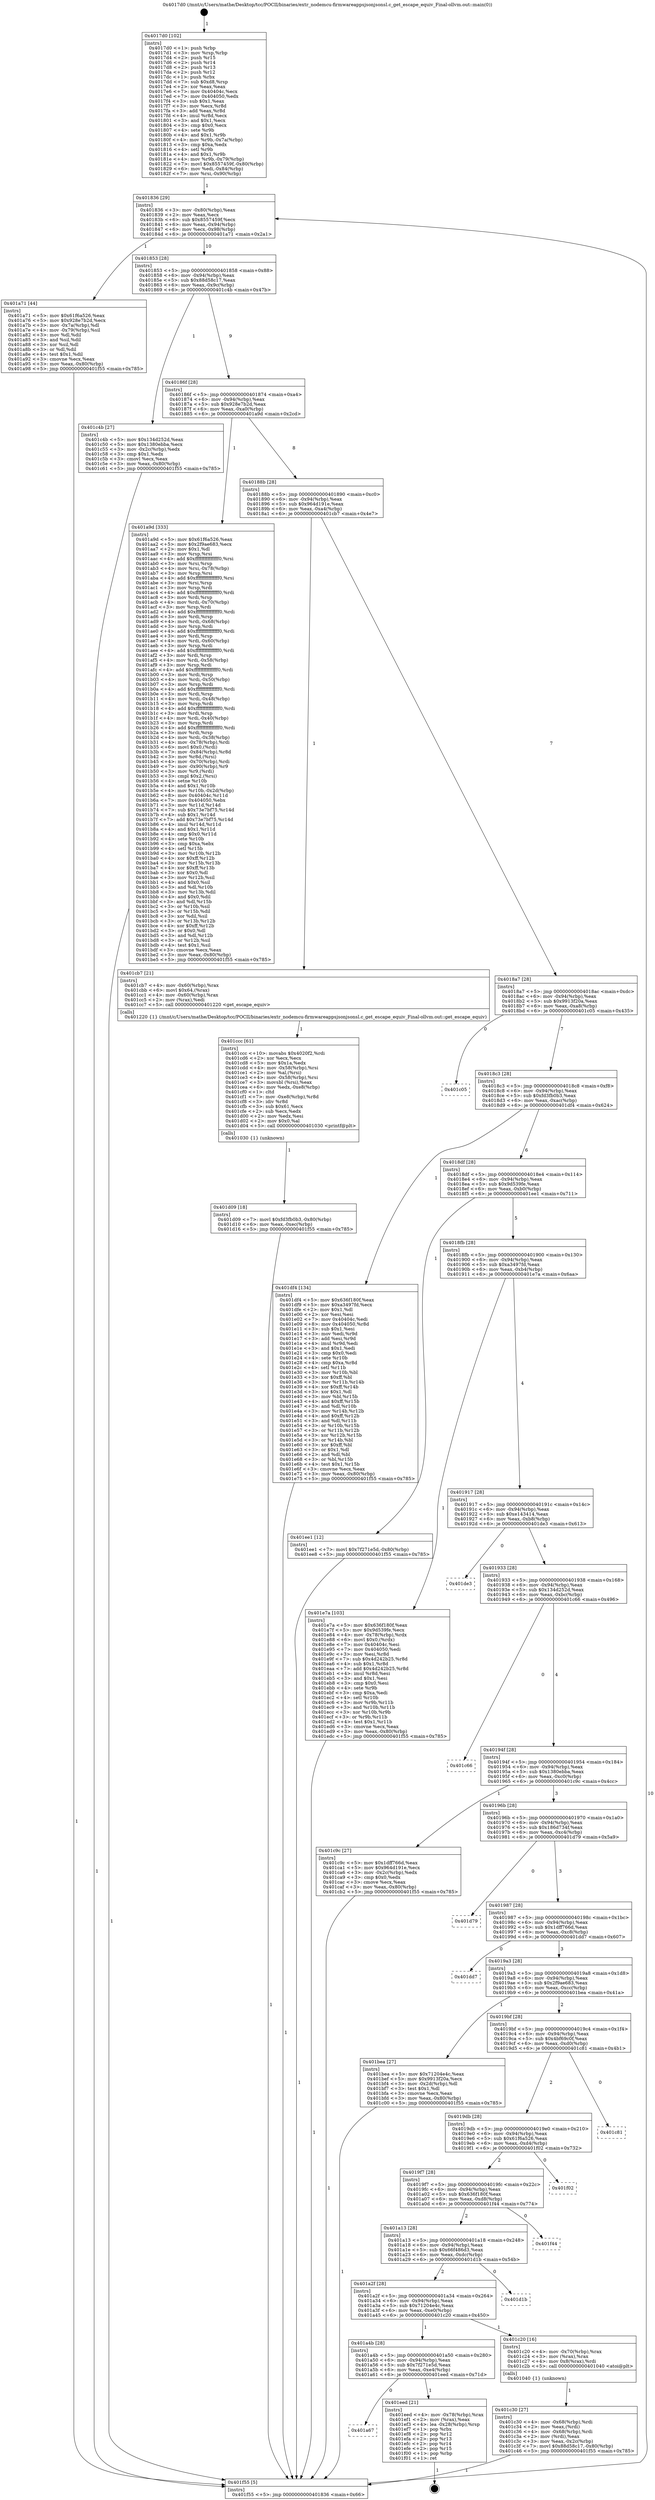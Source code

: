 digraph "0x4017d0" {
  label = "0x4017d0 (/mnt/c/Users/mathe/Desktop/tcc/POCII/binaries/extr_nodemcu-firmwareappsjsonjsonsl.c_get_escape_equiv_Final-ollvm.out::main(0))"
  labelloc = "t"
  node[shape=record]

  Entry [label="",width=0.3,height=0.3,shape=circle,fillcolor=black,style=filled]
  "0x401836" [label="{
     0x401836 [29]\l
     | [instrs]\l
     &nbsp;&nbsp;0x401836 \<+3\>: mov -0x80(%rbp),%eax\l
     &nbsp;&nbsp;0x401839 \<+2\>: mov %eax,%ecx\l
     &nbsp;&nbsp;0x40183b \<+6\>: sub $0x8557459f,%ecx\l
     &nbsp;&nbsp;0x401841 \<+6\>: mov %eax,-0x94(%rbp)\l
     &nbsp;&nbsp;0x401847 \<+6\>: mov %ecx,-0x98(%rbp)\l
     &nbsp;&nbsp;0x40184d \<+6\>: je 0000000000401a71 \<main+0x2a1\>\l
  }"]
  "0x401a71" [label="{
     0x401a71 [44]\l
     | [instrs]\l
     &nbsp;&nbsp;0x401a71 \<+5\>: mov $0x61f6a526,%eax\l
     &nbsp;&nbsp;0x401a76 \<+5\>: mov $0x928e7b2d,%ecx\l
     &nbsp;&nbsp;0x401a7b \<+3\>: mov -0x7a(%rbp),%dl\l
     &nbsp;&nbsp;0x401a7e \<+4\>: mov -0x79(%rbp),%sil\l
     &nbsp;&nbsp;0x401a82 \<+3\>: mov %dl,%dil\l
     &nbsp;&nbsp;0x401a85 \<+3\>: and %sil,%dil\l
     &nbsp;&nbsp;0x401a88 \<+3\>: xor %sil,%dl\l
     &nbsp;&nbsp;0x401a8b \<+3\>: or %dl,%dil\l
     &nbsp;&nbsp;0x401a8e \<+4\>: test $0x1,%dil\l
     &nbsp;&nbsp;0x401a92 \<+3\>: cmovne %ecx,%eax\l
     &nbsp;&nbsp;0x401a95 \<+3\>: mov %eax,-0x80(%rbp)\l
     &nbsp;&nbsp;0x401a98 \<+5\>: jmp 0000000000401f55 \<main+0x785\>\l
  }"]
  "0x401853" [label="{
     0x401853 [28]\l
     | [instrs]\l
     &nbsp;&nbsp;0x401853 \<+5\>: jmp 0000000000401858 \<main+0x88\>\l
     &nbsp;&nbsp;0x401858 \<+6\>: mov -0x94(%rbp),%eax\l
     &nbsp;&nbsp;0x40185e \<+5\>: sub $0x88d58c17,%eax\l
     &nbsp;&nbsp;0x401863 \<+6\>: mov %eax,-0x9c(%rbp)\l
     &nbsp;&nbsp;0x401869 \<+6\>: je 0000000000401c4b \<main+0x47b\>\l
  }"]
  "0x401f55" [label="{
     0x401f55 [5]\l
     | [instrs]\l
     &nbsp;&nbsp;0x401f55 \<+5\>: jmp 0000000000401836 \<main+0x66\>\l
  }"]
  "0x4017d0" [label="{
     0x4017d0 [102]\l
     | [instrs]\l
     &nbsp;&nbsp;0x4017d0 \<+1\>: push %rbp\l
     &nbsp;&nbsp;0x4017d1 \<+3\>: mov %rsp,%rbp\l
     &nbsp;&nbsp;0x4017d4 \<+2\>: push %r15\l
     &nbsp;&nbsp;0x4017d6 \<+2\>: push %r14\l
     &nbsp;&nbsp;0x4017d8 \<+2\>: push %r13\l
     &nbsp;&nbsp;0x4017da \<+2\>: push %r12\l
     &nbsp;&nbsp;0x4017dc \<+1\>: push %rbx\l
     &nbsp;&nbsp;0x4017dd \<+7\>: sub $0xd8,%rsp\l
     &nbsp;&nbsp;0x4017e4 \<+2\>: xor %eax,%eax\l
     &nbsp;&nbsp;0x4017e6 \<+7\>: mov 0x40404c,%ecx\l
     &nbsp;&nbsp;0x4017ed \<+7\>: mov 0x404050,%edx\l
     &nbsp;&nbsp;0x4017f4 \<+3\>: sub $0x1,%eax\l
     &nbsp;&nbsp;0x4017f7 \<+3\>: mov %ecx,%r8d\l
     &nbsp;&nbsp;0x4017fa \<+3\>: add %eax,%r8d\l
     &nbsp;&nbsp;0x4017fd \<+4\>: imul %r8d,%ecx\l
     &nbsp;&nbsp;0x401801 \<+3\>: and $0x1,%ecx\l
     &nbsp;&nbsp;0x401804 \<+3\>: cmp $0x0,%ecx\l
     &nbsp;&nbsp;0x401807 \<+4\>: sete %r9b\l
     &nbsp;&nbsp;0x40180b \<+4\>: and $0x1,%r9b\l
     &nbsp;&nbsp;0x40180f \<+4\>: mov %r9b,-0x7a(%rbp)\l
     &nbsp;&nbsp;0x401813 \<+3\>: cmp $0xa,%edx\l
     &nbsp;&nbsp;0x401816 \<+4\>: setl %r9b\l
     &nbsp;&nbsp;0x40181a \<+4\>: and $0x1,%r9b\l
     &nbsp;&nbsp;0x40181e \<+4\>: mov %r9b,-0x79(%rbp)\l
     &nbsp;&nbsp;0x401822 \<+7\>: movl $0x8557459f,-0x80(%rbp)\l
     &nbsp;&nbsp;0x401829 \<+6\>: mov %edi,-0x84(%rbp)\l
     &nbsp;&nbsp;0x40182f \<+7\>: mov %rsi,-0x90(%rbp)\l
  }"]
  Exit [label="",width=0.3,height=0.3,shape=circle,fillcolor=black,style=filled,peripheries=2]
  "0x401c4b" [label="{
     0x401c4b [27]\l
     | [instrs]\l
     &nbsp;&nbsp;0x401c4b \<+5\>: mov $0x134d252d,%eax\l
     &nbsp;&nbsp;0x401c50 \<+5\>: mov $0x1380ebba,%ecx\l
     &nbsp;&nbsp;0x401c55 \<+3\>: mov -0x2c(%rbp),%edx\l
     &nbsp;&nbsp;0x401c58 \<+3\>: cmp $0x1,%edx\l
     &nbsp;&nbsp;0x401c5b \<+3\>: cmovl %ecx,%eax\l
     &nbsp;&nbsp;0x401c5e \<+3\>: mov %eax,-0x80(%rbp)\l
     &nbsp;&nbsp;0x401c61 \<+5\>: jmp 0000000000401f55 \<main+0x785\>\l
  }"]
  "0x40186f" [label="{
     0x40186f [28]\l
     | [instrs]\l
     &nbsp;&nbsp;0x40186f \<+5\>: jmp 0000000000401874 \<main+0xa4\>\l
     &nbsp;&nbsp;0x401874 \<+6\>: mov -0x94(%rbp),%eax\l
     &nbsp;&nbsp;0x40187a \<+5\>: sub $0x928e7b2d,%eax\l
     &nbsp;&nbsp;0x40187f \<+6\>: mov %eax,-0xa0(%rbp)\l
     &nbsp;&nbsp;0x401885 \<+6\>: je 0000000000401a9d \<main+0x2cd\>\l
  }"]
  "0x401a67" [label="{
     0x401a67\l
  }", style=dashed]
  "0x401a9d" [label="{
     0x401a9d [333]\l
     | [instrs]\l
     &nbsp;&nbsp;0x401a9d \<+5\>: mov $0x61f6a526,%eax\l
     &nbsp;&nbsp;0x401aa2 \<+5\>: mov $0x2f9ae683,%ecx\l
     &nbsp;&nbsp;0x401aa7 \<+2\>: mov $0x1,%dl\l
     &nbsp;&nbsp;0x401aa9 \<+3\>: mov %rsp,%rsi\l
     &nbsp;&nbsp;0x401aac \<+4\>: add $0xfffffffffffffff0,%rsi\l
     &nbsp;&nbsp;0x401ab0 \<+3\>: mov %rsi,%rsp\l
     &nbsp;&nbsp;0x401ab3 \<+4\>: mov %rsi,-0x78(%rbp)\l
     &nbsp;&nbsp;0x401ab7 \<+3\>: mov %rsp,%rsi\l
     &nbsp;&nbsp;0x401aba \<+4\>: add $0xfffffffffffffff0,%rsi\l
     &nbsp;&nbsp;0x401abe \<+3\>: mov %rsi,%rsp\l
     &nbsp;&nbsp;0x401ac1 \<+3\>: mov %rsp,%rdi\l
     &nbsp;&nbsp;0x401ac4 \<+4\>: add $0xfffffffffffffff0,%rdi\l
     &nbsp;&nbsp;0x401ac8 \<+3\>: mov %rdi,%rsp\l
     &nbsp;&nbsp;0x401acb \<+4\>: mov %rdi,-0x70(%rbp)\l
     &nbsp;&nbsp;0x401acf \<+3\>: mov %rsp,%rdi\l
     &nbsp;&nbsp;0x401ad2 \<+4\>: add $0xfffffffffffffff0,%rdi\l
     &nbsp;&nbsp;0x401ad6 \<+3\>: mov %rdi,%rsp\l
     &nbsp;&nbsp;0x401ad9 \<+4\>: mov %rdi,-0x68(%rbp)\l
     &nbsp;&nbsp;0x401add \<+3\>: mov %rsp,%rdi\l
     &nbsp;&nbsp;0x401ae0 \<+4\>: add $0xfffffffffffffff0,%rdi\l
     &nbsp;&nbsp;0x401ae4 \<+3\>: mov %rdi,%rsp\l
     &nbsp;&nbsp;0x401ae7 \<+4\>: mov %rdi,-0x60(%rbp)\l
     &nbsp;&nbsp;0x401aeb \<+3\>: mov %rsp,%rdi\l
     &nbsp;&nbsp;0x401aee \<+4\>: add $0xfffffffffffffff0,%rdi\l
     &nbsp;&nbsp;0x401af2 \<+3\>: mov %rdi,%rsp\l
     &nbsp;&nbsp;0x401af5 \<+4\>: mov %rdi,-0x58(%rbp)\l
     &nbsp;&nbsp;0x401af9 \<+3\>: mov %rsp,%rdi\l
     &nbsp;&nbsp;0x401afc \<+4\>: add $0xfffffffffffffff0,%rdi\l
     &nbsp;&nbsp;0x401b00 \<+3\>: mov %rdi,%rsp\l
     &nbsp;&nbsp;0x401b03 \<+4\>: mov %rdi,-0x50(%rbp)\l
     &nbsp;&nbsp;0x401b07 \<+3\>: mov %rsp,%rdi\l
     &nbsp;&nbsp;0x401b0a \<+4\>: add $0xfffffffffffffff0,%rdi\l
     &nbsp;&nbsp;0x401b0e \<+3\>: mov %rdi,%rsp\l
     &nbsp;&nbsp;0x401b11 \<+4\>: mov %rdi,-0x48(%rbp)\l
     &nbsp;&nbsp;0x401b15 \<+3\>: mov %rsp,%rdi\l
     &nbsp;&nbsp;0x401b18 \<+4\>: add $0xfffffffffffffff0,%rdi\l
     &nbsp;&nbsp;0x401b1c \<+3\>: mov %rdi,%rsp\l
     &nbsp;&nbsp;0x401b1f \<+4\>: mov %rdi,-0x40(%rbp)\l
     &nbsp;&nbsp;0x401b23 \<+3\>: mov %rsp,%rdi\l
     &nbsp;&nbsp;0x401b26 \<+4\>: add $0xfffffffffffffff0,%rdi\l
     &nbsp;&nbsp;0x401b2a \<+3\>: mov %rdi,%rsp\l
     &nbsp;&nbsp;0x401b2d \<+4\>: mov %rdi,-0x38(%rbp)\l
     &nbsp;&nbsp;0x401b31 \<+4\>: mov -0x78(%rbp),%rdi\l
     &nbsp;&nbsp;0x401b35 \<+6\>: movl $0x0,(%rdi)\l
     &nbsp;&nbsp;0x401b3b \<+7\>: mov -0x84(%rbp),%r8d\l
     &nbsp;&nbsp;0x401b42 \<+3\>: mov %r8d,(%rsi)\l
     &nbsp;&nbsp;0x401b45 \<+4\>: mov -0x70(%rbp),%rdi\l
     &nbsp;&nbsp;0x401b49 \<+7\>: mov -0x90(%rbp),%r9\l
     &nbsp;&nbsp;0x401b50 \<+3\>: mov %r9,(%rdi)\l
     &nbsp;&nbsp;0x401b53 \<+3\>: cmpl $0x2,(%rsi)\l
     &nbsp;&nbsp;0x401b56 \<+4\>: setne %r10b\l
     &nbsp;&nbsp;0x401b5a \<+4\>: and $0x1,%r10b\l
     &nbsp;&nbsp;0x401b5e \<+4\>: mov %r10b,-0x2d(%rbp)\l
     &nbsp;&nbsp;0x401b62 \<+8\>: mov 0x40404c,%r11d\l
     &nbsp;&nbsp;0x401b6a \<+7\>: mov 0x404050,%ebx\l
     &nbsp;&nbsp;0x401b71 \<+3\>: mov %r11d,%r14d\l
     &nbsp;&nbsp;0x401b74 \<+7\>: sub $0x73e7bf75,%r14d\l
     &nbsp;&nbsp;0x401b7b \<+4\>: sub $0x1,%r14d\l
     &nbsp;&nbsp;0x401b7f \<+7\>: add $0x73e7bf75,%r14d\l
     &nbsp;&nbsp;0x401b86 \<+4\>: imul %r14d,%r11d\l
     &nbsp;&nbsp;0x401b8a \<+4\>: and $0x1,%r11d\l
     &nbsp;&nbsp;0x401b8e \<+4\>: cmp $0x0,%r11d\l
     &nbsp;&nbsp;0x401b92 \<+4\>: sete %r10b\l
     &nbsp;&nbsp;0x401b96 \<+3\>: cmp $0xa,%ebx\l
     &nbsp;&nbsp;0x401b99 \<+4\>: setl %r15b\l
     &nbsp;&nbsp;0x401b9d \<+3\>: mov %r10b,%r12b\l
     &nbsp;&nbsp;0x401ba0 \<+4\>: xor $0xff,%r12b\l
     &nbsp;&nbsp;0x401ba4 \<+3\>: mov %r15b,%r13b\l
     &nbsp;&nbsp;0x401ba7 \<+4\>: xor $0xff,%r13b\l
     &nbsp;&nbsp;0x401bab \<+3\>: xor $0x0,%dl\l
     &nbsp;&nbsp;0x401bae \<+3\>: mov %r12b,%sil\l
     &nbsp;&nbsp;0x401bb1 \<+4\>: and $0x0,%sil\l
     &nbsp;&nbsp;0x401bb5 \<+3\>: and %dl,%r10b\l
     &nbsp;&nbsp;0x401bb8 \<+3\>: mov %r13b,%dil\l
     &nbsp;&nbsp;0x401bbb \<+4\>: and $0x0,%dil\l
     &nbsp;&nbsp;0x401bbf \<+3\>: and %dl,%r15b\l
     &nbsp;&nbsp;0x401bc2 \<+3\>: or %r10b,%sil\l
     &nbsp;&nbsp;0x401bc5 \<+3\>: or %r15b,%dil\l
     &nbsp;&nbsp;0x401bc8 \<+3\>: xor %dil,%sil\l
     &nbsp;&nbsp;0x401bcb \<+3\>: or %r13b,%r12b\l
     &nbsp;&nbsp;0x401bce \<+4\>: xor $0xff,%r12b\l
     &nbsp;&nbsp;0x401bd2 \<+3\>: or $0x0,%dl\l
     &nbsp;&nbsp;0x401bd5 \<+3\>: and %dl,%r12b\l
     &nbsp;&nbsp;0x401bd8 \<+3\>: or %r12b,%sil\l
     &nbsp;&nbsp;0x401bdb \<+4\>: test $0x1,%sil\l
     &nbsp;&nbsp;0x401bdf \<+3\>: cmovne %ecx,%eax\l
     &nbsp;&nbsp;0x401be2 \<+3\>: mov %eax,-0x80(%rbp)\l
     &nbsp;&nbsp;0x401be5 \<+5\>: jmp 0000000000401f55 \<main+0x785\>\l
  }"]
  "0x40188b" [label="{
     0x40188b [28]\l
     | [instrs]\l
     &nbsp;&nbsp;0x40188b \<+5\>: jmp 0000000000401890 \<main+0xc0\>\l
     &nbsp;&nbsp;0x401890 \<+6\>: mov -0x94(%rbp),%eax\l
     &nbsp;&nbsp;0x401896 \<+5\>: sub $0x964d191e,%eax\l
     &nbsp;&nbsp;0x40189b \<+6\>: mov %eax,-0xa4(%rbp)\l
     &nbsp;&nbsp;0x4018a1 \<+6\>: je 0000000000401cb7 \<main+0x4e7\>\l
  }"]
  "0x401eed" [label="{
     0x401eed [21]\l
     | [instrs]\l
     &nbsp;&nbsp;0x401eed \<+4\>: mov -0x78(%rbp),%rax\l
     &nbsp;&nbsp;0x401ef1 \<+2\>: mov (%rax),%eax\l
     &nbsp;&nbsp;0x401ef3 \<+4\>: lea -0x28(%rbp),%rsp\l
     &nbsp;&nbsp;0x401ef7 \<+1\>: pop %rbx\l
     &nbsp;&nbsp;0x401ef8 \<+2\>: pop %r12\l
     &nbsp;&nbsp;0x401efa \<+2\>: pop %r13\l
     &nbsp;&nbsp;0x401efc \<+2\>: pop %r14\l
     &nbsp;&nbsp;0x401efe \<+2\>: pop %r15\l
     &nbsp;&nbsp;0x401f00 \<+1\>: pop %rbp\l
     &nbsp;&nbsp;0x401f01 \<+1\>: ret\l
  }"]
  "0x401d09" [label="{
     0x401d09 [18]\l
     | [instrs]\l
     &nbsp;&nbsp;0x401d09 \<+7\>: movl $0xfd3fb0b3,-0x80(%rbp)\l
     &nbsp;&nbsp;0x401d10 \<+6\>: mov %eax,-0xec(%rbp)\l
     &nbsp;&nbsp;0x401d16 \<+5\>: jmp 0000000000401f55 \<main+0x785\>\l
  }"]
  "0x401cb7" [label="{
     0x401cb7 [21]\l
     | [instrs]\l
     &nbsp;&nbsp;0x401cb7 \<+4\>: mov -0x60(%rbp),%rax\l
     &nbsp;&nbsp;0x401cbb \<+6\>: movl $0x64,(%rax)\l
     &nbsp;&nbsp;0x401cc1 \<+4\>: mov -0x60(%rbp),%rax\l
     &nbsp;&nbsp;0x401cc5 \<+2\>: mov (%rax),%edi\l
     &nbsp;&nbsp;0x401cc7 \<+5\>: call 0000000000401220 \<get_escape_equiv\>\l
     | [calls]\l
     &nbsp;&nbsp;0x401220 \{1\} (/mnt/c/Users/mathe/Desktop/tcc/POCII/binaries/extr_nodemcu-firmwareappsjsonjsonsl.c_get_escape_equiv_Final-ollvm.out::get_escape_equiv)\l
  }"]
  "0x4018a7" [label="{
     0x4018a7 [28]\l
     | [instrs]\l
     &nbsp;&nbsp;0x4018a7 \<+5\>: jmp 00000000004018ac \<main+0xdc\>\l
     &nbsp;&nbsp;0x4018ac \<+6\>: mov -0x94(%rbp),%eax\l
     &nbsp;&nbsp;0x4018b2 \<+5\>: sub $0x9913f20a,%eax\l
     &nbsp;&nbsp;0x4018b7 \<+6\>: mov %eax,-0xa8(%rbp)\l
     &nbsp;&nbsp;0x4018bd \<+6\>: je 0000000000401c05 \<main+0x435\>\l
  }"]
  "0x401ccc" [label="{
     0x401ccc [61]\l
     | [instrs]\l
     &nbsp;&nbsp;0x401ccc \<+10\>: movabs $0x4020f2,%rdi\l
     &nbsp;&nbsp;0x401cd6 \<+2\>: xor %ecx,%ecx\l
     &nbsp;&nbsp;0x401cd8 \<+5\>: mov $0x1a,%edx\l
     &nbsp;&nbsp;0x401cdd \<+4\>: mov -0x58(%rbp),%rsi\l
     &nbsp;&nbsp;0x401ce1 \<+2\>: mov %al,(%rsi)\l
     &nbsp;&nbsp;0x401ce3 \<+4\>: mov -0x58(%rbp),%rsi\l
     &nbsp;&nbsp;0x401ce7 \<+3\>: movsbl (%rsi),%eax\l
     &nbsp;&nbsp;0x401cea \<+6\>: mov %edx,-0xe8(%rbp)\l
     &nbsp;&nbsp;0x401cf0 \<+1\>: cltd\l
     &nbsp;&nbsp;0x401cf1 \<+7\>: mov -0xe8(%rbp),%r8d\l
     &nbsp;&nbsp;0x401cf8 \<+3\>: idiv %r8d\l
     &nbsp;&nbsp;0x401cfb \<+3\>: sub $0x61,%ecx\l
     &nbsp;&nbsp;0x401cfe \<+2\>: sub %ecx,%edx\l
     &nbsp;&nbsp;0x401d00 \<+2\>: mov %edx,%esi\l
     &nbsp;&nbsp;0x401d02 \<+2\>: mov $0x0,%al\l
     &nbsp;&nbsp;0x401d04 \<+5\>: call 0000000000401030 \<printf@plt\>\l
     | [calls]\l
     &nbsp;&nbsp;0x401030 \{1\} (unknown)\l
  }"]
  "0x401c05" [label="{
     0x401c05\l
  }", style=dashed]
  "0x4018c3" [label="{
     0x4018c3 [28]\l
     | [instrs]\l
     &nbsp;&nbsp;0x4018c3 \<+5\>: jmp 00000000004018c8 \<main+0xf8\>\l
     &nbsp;&nbsp;0x4018c8 \<+6\>: mov -0x94(%rbp),%eax\l
     &nbsp;&nbsp;0x4018ce \<+5\>: sub $0xfd3fb0b3,%eax\l
     &nbsp;&nbsp;0x4018d3 \<+6\>: mov %eax,-0xac(%rbp)\l
     &nbsp;&nbsp;0x4018d9 \<+6\>: je 0000000000401df4 \<main+0x624\>\l
  }"]
  "0x401c30" [label="{
     0x401c30 [27]\l
     | [instrs]\l
     &nbsp;&nbsp;0x401c30 \<+4\>: mov -0x68(%rbp),%rdi\l
     &nbsp;&nbsp;0x401c34 \<+2\>: mov %eax,(%rdi)\l
     &nbsp;&nbsp;0x401c36 \<+4\>: mov -0x68(%rbp),%rdi\l
     &nbsp;&nbsp;0x401c3a \<+2\>: mov (%rdi),%eax\l
     &nbsp;&nbsp;0x401c3c \<+3\>: mov %eax,-0x2c(%rbp)\l
     &nbsp;&nbsp;0x401c3f \<+7\>: movl $0x88d58c17,-0x80(%rbp)\l
     &nbsp;&nbsp;0x401c46 \<+5\>: jmp 0000000000401f55 \<main+0x785\>\l
  }"]
  "0x401df4" [label="{
     0x401df4 [134]\l
     | [instrs]\l
     &nbsp;&nbsp;0x401df4 \<+5\>: mov $0x636f180f,%eax\l
     &nbsp;&nbsp;0x401df9 \<+5\>: mov $0xa3497fd,%ecx\l
     &nbsp;&nbsp;0x401dfe \<+2\>: mov $0x1,%dl\l
     &nbsp;&nbsp;0x401e00 \<+2\>: xor %esi,%esi\l
     &nbsp;&nbsp;0x401e02 \<+7\>: mov 0x40404c,%edi\l
     &nbsp;&nbsp;0x401e09 \<+8\>: mov 0x404050,%r8d\l
     &nbsp;&nbsp;0x401e11 \<+3\>: sub $0x1,%esi\l
     &nbsp;&nbsp;0x401e14 \<+3\>: mov %edi,%r9d\l
     &nbsp;&nbsp;0x401e17 \<+3\>: add %esi,%r9d\l
     &nbsp;&nbsp;0x401e1a \<+4\>: imul %r9d,%edi\l
     &nbsp;&nbsp;0x401e1e \<+3\>: and $0x1,%edi\l
     &nbsp;&nbsp;0x401e21 \<+3\>: cmp $0x0,%edi\l
     &nbsp;&nbsp;0x401e24 \<+4\>: sete %r10b\l
     &nbsp;&nbsp;0x401e28 \<+4\>: cmp $0xa,%r8d\l
     &nbsp;&nbsp;0x401e2c \<+4\>: setl %r11b\l
     &nbsp;&nbsp;0x401e30 \<+3\>: mov %r10b,%bl\l
     &nbsp;&nbsp;0x401e33 \<+3\>: xor $0xff,%bl\l
     &nbsp;&nbsp;0x401e36 \<+3\>: mov %r11b,%r14b\l
     &nbsp;&nbsp;0x401e39 \<+4\>: xor $0xff,%r14b\l
     &nbsp;&nbsp;0x401e3d \<+3\>: xor $0x1,%dl\l
     &nbsp;&nbsp;0x401e40 \<+3\>: mov %bl,%r15b\l
     &nbsp;&nbsp;0x401e43 \<+4\>: and $0xff,%r15b\l
     &nbsp;&nbsp;0x401e47 \<+3\>: and %dl,%r10b\l
     &nbsp;&nbsp;0x401e4a \<+3\>: mov %r14b,%r12b\l
     &nbsp;&nbsp;0x401e4d \<+4\>: and $0xff,%r12b\l
     &nbsp;&nbsp;0x401e51 \<+3\>: and %dl,%r11b\l
     &nbsp;&nbsp;0x401e54 \<+3\>: or %r10b,%r15b\l
     &nbsp;&nbsp;0x401e57 \<+3\>: or %r11b,%r12b\l
     &nbsp;&nbsp;0x401e5a \<+3\>: xor %r12b,%r15b\l
     &nbsp;&nbsp;0x401e5d \<+3\>: or %r14b,%bl\l
     &nbsp;&nbsp;0x401e60 \<+3\>: xor $0xff,%bl\l
     &nbsp;&nbsp;0x401e63 \<+3\>: or $0x1,%dl\l
     &nbsp;&nbsp;0x401e66 \<+2\>: and %dl,%bl\l
     &nbsp;&nbsp;0x401e68 \<+3\>: or %bl,%r15b\l
     &nbsp;&nbsp;0x401e6b \<+4\>: test $0x1,%r15b\l
     &nbsp;&nbsp;0x401e6f \<+3\>: cmovne %ecx,%eax\l
     &nbsp;&nbsp;0x401e72 \<+3\>: mov %eax,-0x80(%rbp)\l
     &nbsp;&nbsp;0x401e75 \<+5\>: jmp 0000000000401f55 \<main+0x785\>\l
  }"]
  "0x4018df" [label="{
     0x4018df [28]\l
     | [instrs]\l
     &nbsp;&nbsp;0x4018df \<+5\>: jmp 00000000004018e4 \<main+0x114\>\l
     &nbsp;&nbsp;0x4018e4 \<+6\>: mov -0x94(%rbp),%eax\l
     &nbsp;&nbsp;0x4018ea \<+5\>: sub $0x9d539fe,%eax\l
     &nbsp;&nbsp;0x4018ef \<+6\>: mov %eax,-0xb0(%rbp)\l
     &nbsp;&nbsp;0x4018f5 \<+6\>: je 0000000000401ee1 \<main+0x711\>\l
  }"]
  "0x401a4b" [label="{
     0x401a4b [28]\l
     | [instrs]\l
     &nbsp;&nbsp;0x401a4b \<+5\>: jmp 0000000000401a50 \<main+0x280\>\l
     &nbsp;&nbsp;0x401a50 \<+6\>: mov -0x94(%rbp),%eax\l
     &nbsp;&nbsp;0x401a56 \<+5\>: sub $0x7f271e5d,%eax\l
     &nbsp;&nbsp;0x401a5b \<+6\>: mov %eax,-0xe4(%rbp)\l
     &nbsp;&nbsp;0x401a61 \<+6\>: je 0000000000401eed \<main+0x71d\>\l
  }"]
  "0x401ee1" [label="{
     0x401ee1 [12]\l
     | [instrs]\l
     &nbsp;&nbsp;0x401ee1 \<+7\>: movl $0x7f271e5d,-0x80(%rbp)\l
     &nbsp;&nbsp;0x401ee8 \<+5\>: jmp 0000000000401f55 \<main+0x785\>\l
  }"]
  "0x4018fb" [label="{
     0x4018fb [28]\l
     | [instrs]\l
     &nbsp;&nbsp;0x4018fb \<+5\>: jmp 0000000000401900 \<main+0x130\>\l
     &nbsp;&nbsp;0x401900 \<+6\>: mov -0x94(%rbp),%eax\l
     &nbsp;&nbsp;0x401906 \<+5\>: sub $0xa3497fd,%eax\l
     &nbsp;&nbsp;0x40190b \<+6\>: mov %eax,-0xb4(%rbp)\l
     &nbsp;&nbsp;0x401911 \<+6\>: je 0000000000401e7a \<main+0x6aa\>\l
  }"]
  "0x401c20" [label="{
     0x401c20 [16]\l
     | [instrs]\l
     &nbsp;&nbsp;0x401c20 \<+4\>: mov -0x70(%rbp),%rax\l
     &nbsp;&nbsp;0x401c24 \<+3\>: mov (%rax),%rax\l
     &nbsp;&nbsp;0x401c27 \<+4\>: mov 0x8(%rax),%rdi\l
     &nbsp;&nbsp;0x401c2b \<+5\>: call 0000000000401040 \<atoi@plt\>\l
     | [calls]\l
     &nbsp;&nbsp;0x401040 \{1\} (unknown)\l
  }"]
  "0x401e7a" [label="{
     0x401e7a [103]\l
     | [instrs]\l
     &nbsp;&nbsp;0x401e7a \<+5\>: mov $0x636f180f,%eax\l
     &nbsp;&nbsp;0x401e7f \<+5\>: mov $0x9d539fe,%ecx\l
     &nbsp;&nbsp;0x401e84 \<+4\>: mov -0x78(%rbp),%rdx\l
     &nbsp;&nbsp;0x401e88 \<+6\>: movl $0x0,(%rdx)\l
     &nbsp;&nbsp;0x401e8e \<+7\>: mov 0x40404c,%esi\l
     &nbsp;&nbsp;0x401e95 \<+7\>: mov 0x404050,%edi\l
     &nbsp;&nbsp;0x401e9c \<+3\>: mov %esi,%r8d\l
     &nbsp;&nbsp;0x401e9f \<+7\>: sub $0x4d242b25,%r8d\l
     &nbsp;&nbsp;0x401ea6 \<+4\>: sub $0x1,%r8d\l
     &nbsp;&nbsp;0x401eaa \<+7\>: add $0x4d242b25,%r8d\l
     &nbsp;&nbsp;0x401eb1 \<+4\>: imul %r8d,%esi\l
     &nbsp;&nbsp;0x401eb5 \<+3\>: and $0x1,%esi\l
     &nbsp;&nbsp;0x401eb8 \<+3\>: cmp $0x0,%esi\l
     &nbsp;&nbsp;0x401ebb \<+4\>: sete %r9b\l
     &nbsp;&nbsp;0x401ebf \<+3\>: cmp $0xa,%edi\l
     &nbsp;&nbsp;0x401ec2 \<+4\>: setl %r10b\l
     &nbsp;&nbsp;0x401ec6 \<+3\>: mov %r9b,%r11b\l
     &nbsp;&nbsp;0x401ec9 \<+3\>: and %r10b,%r11b\l
     &nbsp;&nbsp;0x401ecc \<+3\>: xor %r10b,%r9b\l
     &nbsp;&nbsp;0x401ecf \<+3\>: or %r9b,%r11b\l
     &nbsp;&nbsp;0x401ed2 \<+4\>: test $0x1,%r11b\l
     &nbsp;&nbsp;0x401ed6 \<+3\>: cmovne %ecx,%eax\l
     &nbsp;&nbsp;0x401ed9 \<+3\>: mov %eax,-0x80(%rbp)\l
     &nbsp;&nbsp;0x401edc \<+5\>: jmp 0000000000401f55 \<main+0x785\>\l
  }"]
  "0x401917" [label="{
     0x401917 [28]\l
     | [instrs]\l
     &nbsp;&nbsp;0x401917 \<+5\>: jmp 000000000040191c \<main+0x14c\>\l
     &nbsp;&nbsp;0x40191c \<+6\>: mov -0x94(%rbp),%eax\l
     &nbsp;&nbsp;0x401922 \<+5\>: sub $0xe143414,%eax\l
     &nbsp;&nbsp;0x401927 \<+6\>: mov %eax,-0xb8(%rbp)\l
     &nbsp;&nbsp;0x40192d \<+6\>: je 0000000000401de3 \<main+0x613\>\l
  }"]
  "0x401a2f" [label="{
     0x401a2f [28]\l
     | [instrs]\l
     &nbsp;&nbsp;0x401a2f \<+5\>: jmp 0000000000401a34 \<main+0x264\>\l
     &nbsp;&nbsp;0x401a34 \<+6\>: mov -0x94(%rbp),%eax\l
     &nbsp;&nbsp;0x401a3a \<+5\>: sub $0x71204e4c,%eax\l
     &nbsp;&nbsp;0x401a3f \<+6\>: mov %eax,-0xe0(%rbp)\l
     &nbsp;&nbsp;0x401a45 \<+6\>: je 0000000000401c20 \<main+0x450\>\l
  }"]
  "0x401de3" [label="{
     0x401de3\l
  }", style=dashed]
  "0x401933" [label="{
     0x401933 [28]\l
     | [instrs]\l
     &nbsp;&nbsp;0x401933 \<+5\>: jmp 0000000000401938 \<main+0x168\>\l
     &nbsp;&nbsp;0x401938 \<+6\>: mov -0x94(%rbp),%eax\l
     &nbsp;&nbsp;0x40193e \<+5\>: sub $0x134d252d,%eax\l
     &nbsp;&nbsp;0x401943 \<+6\>: mov %eax,-0xbc(%rbp)\l
     &nbsp;&nbsp;0x401949 \<+6\>: je 0000000000401c66 \<main+0x496\>\l
  }"]
  "0x401d1b" [label="{
     0x401d1b\l
  }", style=dashed]
  "0x401c66" [label="{
     0x401c66\l
  }", style=dashed]
  "0x40194f" [label="{
     0x40194f [28]\l
     | [instrs]\l
     &nbsp;&nbsp;0x40194f \<+5\>: jmp 0000000000401954 \<main+0x184\>\l
     &nbsp;&nbsp;0x401954 \<+6\>: mov -0x94(%rbp),%eax\l
     &nbsp;&nbsp;0x40195a \<+5\>: sub $0x1380ebba,%eax\l
     &nbsp;&nbsp;0x40195f \<+6\>: mov %eax,-0xc0(%rbp)\l
     &nbsp;&nbsp;0x401965 \<+6\>: je 0000000000401c9c \<main+0x4cc\>\l
  }"]
  "0x401a13" [label="{
     0x401a13 [28]\l
     | [instrs]\l
     &nbsp;&nbsp;0x401a13 \<+5\>: jmp 0000000000401a18 \<main+0x248\>\l
     &nbsp;&nbsp;0x401a18 \<+6\>: mov -0x94(%rbp),%eax\l
     &nbsp;&nbsp;0x401a1e \<+5\>: sub $0x66f486d3,%eax\l
     &nbsp;&nbsp;0x401a23 \<+6\>: mov %eax,-0xdc(%rbp)\l
     &nbsp;&nbsp;0x401a29 \<+6\>: je 0000000000401d1b \<main+0x54b\>\l
  }"]
  "0x401c9c" [label="{
     0x401c9c [27]\l
     | [instrs]\l
     &nbsp;&nbsp;0x401c9c \<+5\>: mov $0x1dff766d,%eax\l
     &nbsp;&nbsp;0x401ca1 \<+5\>: mov $0x964d191e,%ecx\l
     &nbsp;&nbsp;0x401ca6 \<+3\>: mov -0x2c(%rbp),%edx\l
     &nbsp;&nbsp;0x401ca9 \<+3\>: cmp $0x0,%edx\l
     &nbsp;&nbsp;0x401cac \<+3\>: cmove %ecx,%eax\l
     &nbsp;&nbsp;0x401caf \<+3\>: mov %eax,-0x80(%rbp)\l
     &nbsp;&nbsp;0x401cb2 \<+5\>: jmp 0000000000401f55 \<main+0x785\>\l
  }"]
  "0x40196b" [label="{
     0x40196b [28]\l
     | [instrs]\l
     &nbsp;&nbsp;0x40196b \<+5\>: jmp 0000000000401970 \<main+0x1a0\>\l
     &nbsp;&nbsp;0x401970 \<+6\>: mov -0x94(%rbp),%eax\l
     &nbsp;&nbsp;0x401976 \<+5\>: sub $0x186d734f,%eax\l
     &nbsp;&nbsp;0x40197b \<+6\>: mov %eax,-0xc4(%rbp)\l
     &nbsp;&nbsp;0x401981 \<+6\>: je 0000000000401d79 \<main+0x5a9\>\l
  }"]
  "0x401f44" [label="{
     0x401f44\l
  }", style=dashed]
  "0x401d79" [label="{
     0x401d79\l
  }", style=dashed]
  "0x401987" [label="{
     0x401987 [28]\l
     | [instrs]\l
     &nbsp;&nbsp;0x401987 \<+5\>: jmp 000000000040198c \<main+0x1bc\>\l
     &nbsp;&nbsp;0x40198c \<+6\>: mov -0x94(%rbp),%eax\l
     &nbsp;&nbsp;0x401992 \<+5\>: sub $0x1dff766d,%eax\l
     &nbsp;&nbsp;0x401997 \<+6\>: mov %eax,-0xc8(%rbp)\l
     &nbsp;&nbsp;0x40199d \<+6\>: je 0000000000401dd7 \<main+0x607\>\l
  }"]
  "0x4019f7" [label="{
     0x4019f7 [28]\l
     | [instrs]\l
     &nbsp;&nbsp;0x4019f7 \<+5\>: jmp 00000000004019fc \<main+0x22c\>\l
     &nbsp;&nbsp;0x4019fc \<+6\>: mov -0x94(%rbp),%eax\l
     &nbsp;&nbsp;0x401a02 \<+5\>: sub $0x636f180f,%eax\l
     &nbsp;&nbsp;0x401a07 \<+6\>: mov %eax,-0xd8(%rbp)\l
     &nbsp;&nbsp;0x401a0d \<+6\>: je 0000000000401f44 \<main+0x774\>\l
  }"]
  "0x401dd7" [label="{
     0x401dd7\l
  }", style=dashed]
  "0x4019a3" [label="{
     0x4019a3 [28]\l
     | [instrs]\l
     &nbsp;&nbsp;0x4019a3 \<+5\>: jmp 00000000004019a8 \<main+0x1d8\>\l
     &nbsp;&nbsp;0x4019a8 \<+6\>: mov -0x94(%rbp),%eax\l
     &nbsp;&nbsp;0x4019ae \<+5\>: sub $0x2f9ae683,%eax\l
     &nbsp;&nbsp;0x4019b3 \<+6\>: mov %eax,-0xcc(%rbp)\l
     &nbsp;&nbsp;0x4019b9 \<+6\>: je 0000000000401bea \<main+0x41a\>\l
  }"]
  "0x401f02" [label="{
     0x401f02\l
  }", style=dashed]
  "0x401bea" [label="{
     0x401bea [27]\l
     | [instrs]\l
     &nbsp;&nbsp;0x401bea \<+5\>: mov $0x71204e4c,%eax\l
     &nbsp;&nbsp;0x401bef \<+5\>: mov $0x9913f20a,%ecx\l
     &nbsp;&nbsp;0x401bf4 \<+3\>: mov -0x2d(%rbp),%dl\l
     &nbsp;&nbsp;0x401bf7 \<+3\>: test $0x1,%dl\l
     &nbsp;&nbsp;0x401bfa \<+3\>: cmovne %ecx,%eax\l
     &nbsp;&nbsp;0x401bfd \<+3\>: mov %eax,-0x80(%rbp)\l
     &nbsp;&nbsp;0x401c00 \<+5\>: jmp 0000000000401f55 \<main+0x785\>\l
  }"]
  "0x4019bf" [label="{
     0x4019bf [28]\l
     | [instrs]\l
     &nbsp;&nbsp;0x4019bf \<+5\>: jmp 00000000004019c4 \<main+0x1f4\>\l
     &nbsp;&nbsp;0x4019c4 \<+6\>: mov -0x94(%rbp),%eax\l
     &nbsp;&nbsp;0x4019ca \<+5\>: sub $0x4bf69c0f,%eax\l
     &nbsp;&nbsp;0x4019cf \<+6\>: mov %eax,-0xd0(%rbp)\l
     &nbsp;&nbsp;0x4019d5 \<+6\>: je 0000000000401c81 \<main+0x4b1\>\l
  }"]
  "0x4019db" [label="{
     0x4019db [28]\l
     | [instrs]\l
     &nbsp;&nbsp;0x4019db \<+5\>: jmp 00000000004019e0 \<main+0x210\>\l
     &nbsp;&nbsp;0x4019e0 \<+6\>: mov -0x94(%rbp),%eax\l
     &nbsp;&nbsp;0x4019e6 \<+5\>: sub $0x61f6a526,%eax\l
     &nbsp;&nbsp;0x4019eb \<+6\>: mov %eax,-0xd4(%rbp)\l
     &nbsp;&nbsp;0x4019f1 \<+6\>: je 0000000000401f02 \<main+0x732\>\l
  }"]
  "0x401c81" [label="{
     0x401c81\l
  }", style=dashed]
  Entry -> "0x4017d0" [label=" 1"]
  "0x401836" -> "0x401a71" [label=" 1"]
  "0x401836" -> "0x401853" [label=" 10"]
  "0x401a71" -> "0x401f55" [label=" 1"]
  "0x4017d0" -> "0x401836" [label=" 1"]
  "0x401f55" -> "0x401836" [label=" 10"]
  "0x401eed" -> Exit [label=" 1"]
  "0x401853" -> "0x401c4b" [label=" 1"]
  "0x401853" -> "0x40186f" [label=" 9"]
  "0x401a4b" -> "0x401a67" [label=" 0"]
  "0x40186f" -> "0x401a9d" [label=" 1"]
  "0x40186f" -> "0x40188b" [label=" 8"]
  "0x401a4b" -> "0x401eed" [label=" 1"]
  "0x401a9d" -> "0x401f55" [label=" 1"]
  "0x401ee1" -> "0x401f55" [label=" 1"]
  "0x40188b" -> "0x401cb7" [label=" 1"]
  "0x40188b" -> "0x4018a7" [label=" 7"]
  "0x401e7a" -> "0x401f55" [label=" 1"]
  "0x4018a7" -> "0x401c05" [label=" 0"]
  "0x4018a7" -> "0x4018c3" [label=" 7"]
  "0x401df4" -> "0x401f55" [label=" 1"]
  "0x4018c3" -> "0x401df4" [label=" 1"]
  "0x4018c3" -> "0x4018df" [label=" 6"]
  "0x401d09" -> "0x401f55" [label=" 1"]
  "0x4018df" -> "0x401ee1" [label=" 1"]
  "0x4018df" -> "0x4018fb" [label=" 5"]
  "0x401ccc" -> "0x401d09" [label=" 1"]
  "0x4018fb" -> "0x401e7a" [label=" 1"]
  "0x4018fb" -> "0x401917" [label=" 4"]
  "0x401cb7" -> "0x401ccc" [label=" 1"]
  "0x401917" -> "0x401de3" [label=" 0"]
  "0x401917" -> "0x401933" [label=" 4"]
  "0x401c4b" -> "0x401f55" [label=" 1"]
  "0x401933" -> "0x401c66" [label=" 0"]
  "0x401933" -> "0x40194f" [label=" 4"]
  "0x401c30" -> "0x401f55" [label=" 1"]
  "0x40194f" -> "0x401c9c" [label=" 1"]
  "0x40194f" -> "0x40196b" [label=" 3"]
  "0x401a2f" -> "0x401a4b" [label=" 1"]
  "0x40196b" -> "0x401d79" [label=" 0"]
  "0x40196b" -> "0x401987" [label=" 3"]
  "0x401a2f" -> "0x401c20" [label=" 1"]
  "0x401987" -> "0x401dd7" [label=" 0"]
  "0x401987" -> "0x4019a3" [label=" 3"]
  "0x401a13" -> "0x401a2f" [label=" 2"]
  "0x4019a3" -> "0x401bea" [label=" 1"]
  "0x4019a3" -> "0x4019bf" [label=" 2"]
  "0x401bea" -> "0x401f55" [label=" 1"]
  "0x401a13" -> "0x401d1b" [label=" 0"]
  "0x4019bf" -> "0x401c81" [label=" 0"]
  "0x4019bf" -> "0x4019db" [label=" 2"]
  "0x401c20" -> "0x401c30" [label=" 1"]
  "0x4019db" -> "0x401f02" [label=" 0"]
  "0x4019db" -> "0x4019f7" [label=" 2"]
  "0x401c9c" -> "0x401f55" [label=" 1"]
  "0x4019f7" -> "0x401f44" [label=" 0"]
  "0x4019f7" -> "0x401a13" [label=" 2"]
}
